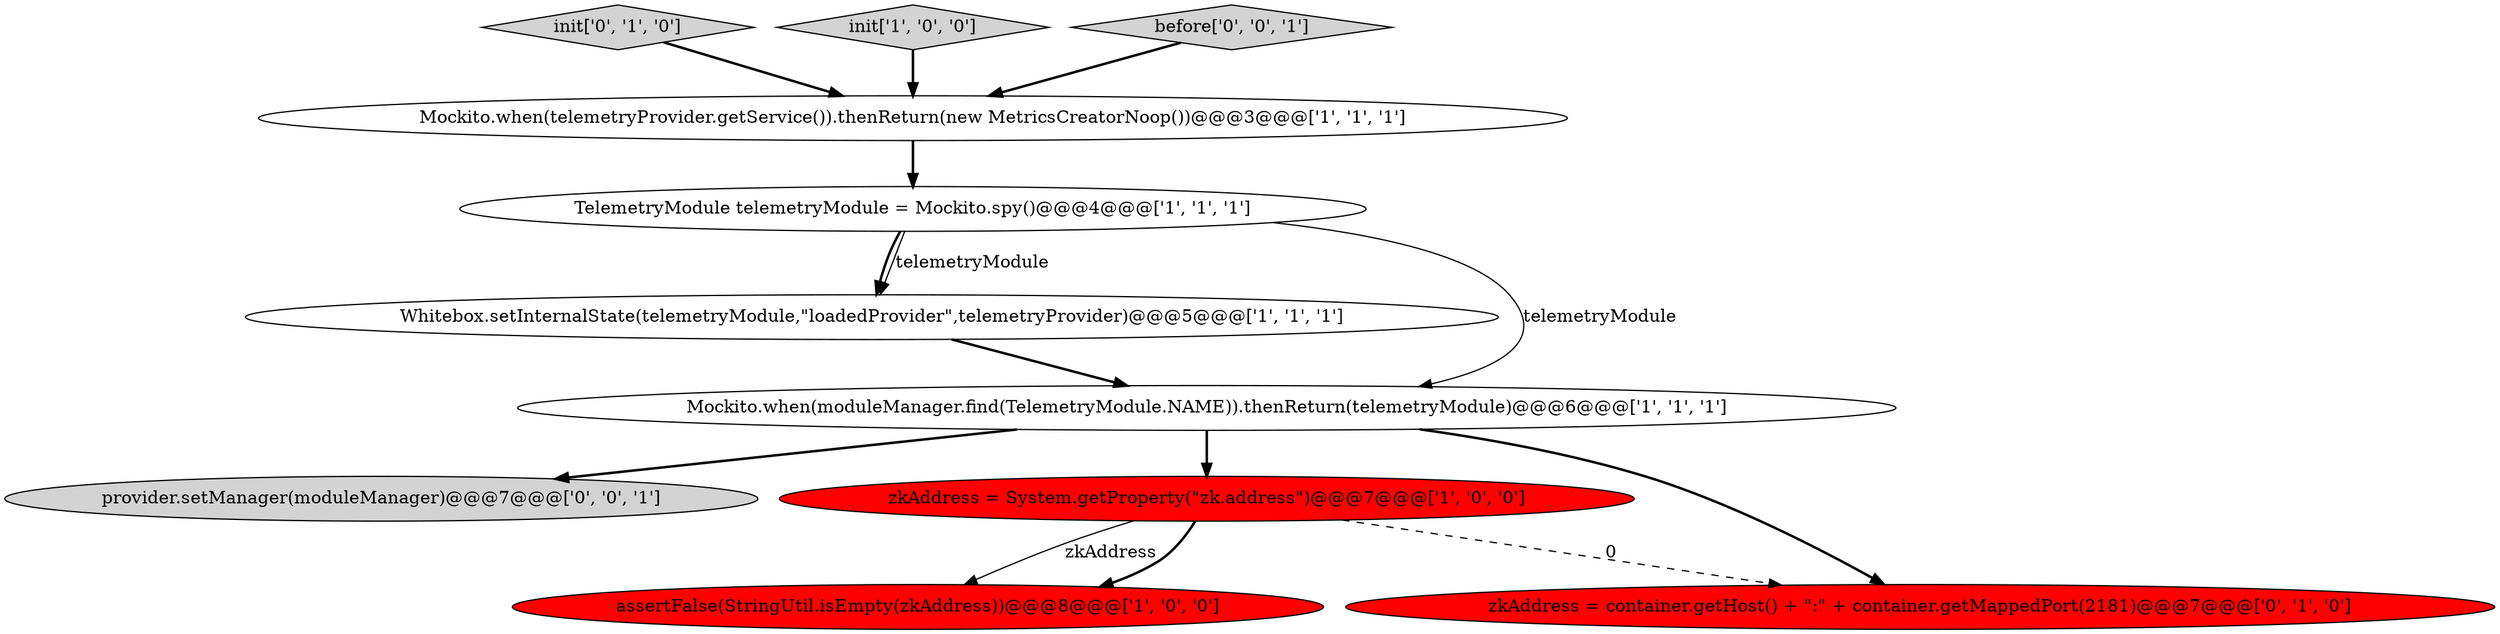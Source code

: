 digraph {
9 [style = filled, label = "provider.setManager(moduleManager)@@@7@@@['0', '0', '1']", fillcolor = lightgray, shape = ellipse image = "AAA0AAABBB3BBB"];
2 [style = filled, label = "assertFalse(StringUtil.isEmpty(zkAddress))@@@8@@@['1', '0', '0']", fillcolor = red, shape = ellipse image = "AAA1AAABBB1BBB"];
6 [style = filled, label = "zkAddress = System.getProperty(\"zk.address\")@@@7@@@['1', '0', '0']", fillcolor = red, shape = ellipse image = "AAA1AAABBB1BBB"];
3 [style = filled, label = "Mockito.when(telemetryProvider.getService()).thenReturn(new MetricsCreatorNoop())@@@3@@@['1', '1', '1']", fillcolor = white, shape = ellipse image = "AAA0AAABBB1BBB"];
7 [style = filled, label = "init['0', '1', '0']", fillcolor = lightgray, shape = diamond image = "AAA0AAABBB2BBB"];
5 [style = filled, label = "init['1', '0', '0']", fillcolor = lightgray, shape = diamond image = "AAA0AAABBB1BBB"];
8 [style = filled, label = "zkAddress = container.getHost() + \":\" + container.getMappedPort(2181)@@@7@@@['0', '1', '0']", fillcolor = red, shape = ellipse image = "AAA1AAABBB2BBB"];
4 [style = filled, label = "Whitebox.setInternalState(telemetryModule,\"loadedProvider\",telemetryProvider)@@@5@@@['1', '1', '1']", fillcolor = white, shape = ellipse image = "AAA0AAABBB1BBB"];
10 [style = filled, label = "before['0', '0', '1']", fillcolor = lightgray, shape = diamond image = "AAA0AAABBB3BBB"];
0 [style = filled, label = "TelemetryModule telemetryModule = Mockito.spy()@@@4@@@['1', '1', '1']", fillcolor = white, shape = ellipse image = "AAA0AAABBB1BBB"];
1 [style = filled, label = "Mockito.when(moduleManager.find(TelemetryModule.NAME)).thenReturn(telemetryModule)@@@6@@@['1', '1', '1']", fillcolor = white, shape = ellipse image = "AAA0AAABBB1BBB"];
0->1 [style = solid, label="telemetryModule"];
5->3 [style = bold, label=""];
10->3 [style = bold, label=""];
4->1 [style = bold, label=""];
1->9 [style = bold, label=""];
1->6 [style = bold, label=""];
6->8 [style = dashed, label="0"];
1->8 [style = bold, label=""];
6->2 [style = solid, label="zkAddress"];
0->4 [style = bold, label=""];
0->4 [style = solid, label="telemetryModule"];
7->3 [style = bold, label=""];
3->0 [style = bold, label=""];
6->2 [style = bold, label=""];
}

